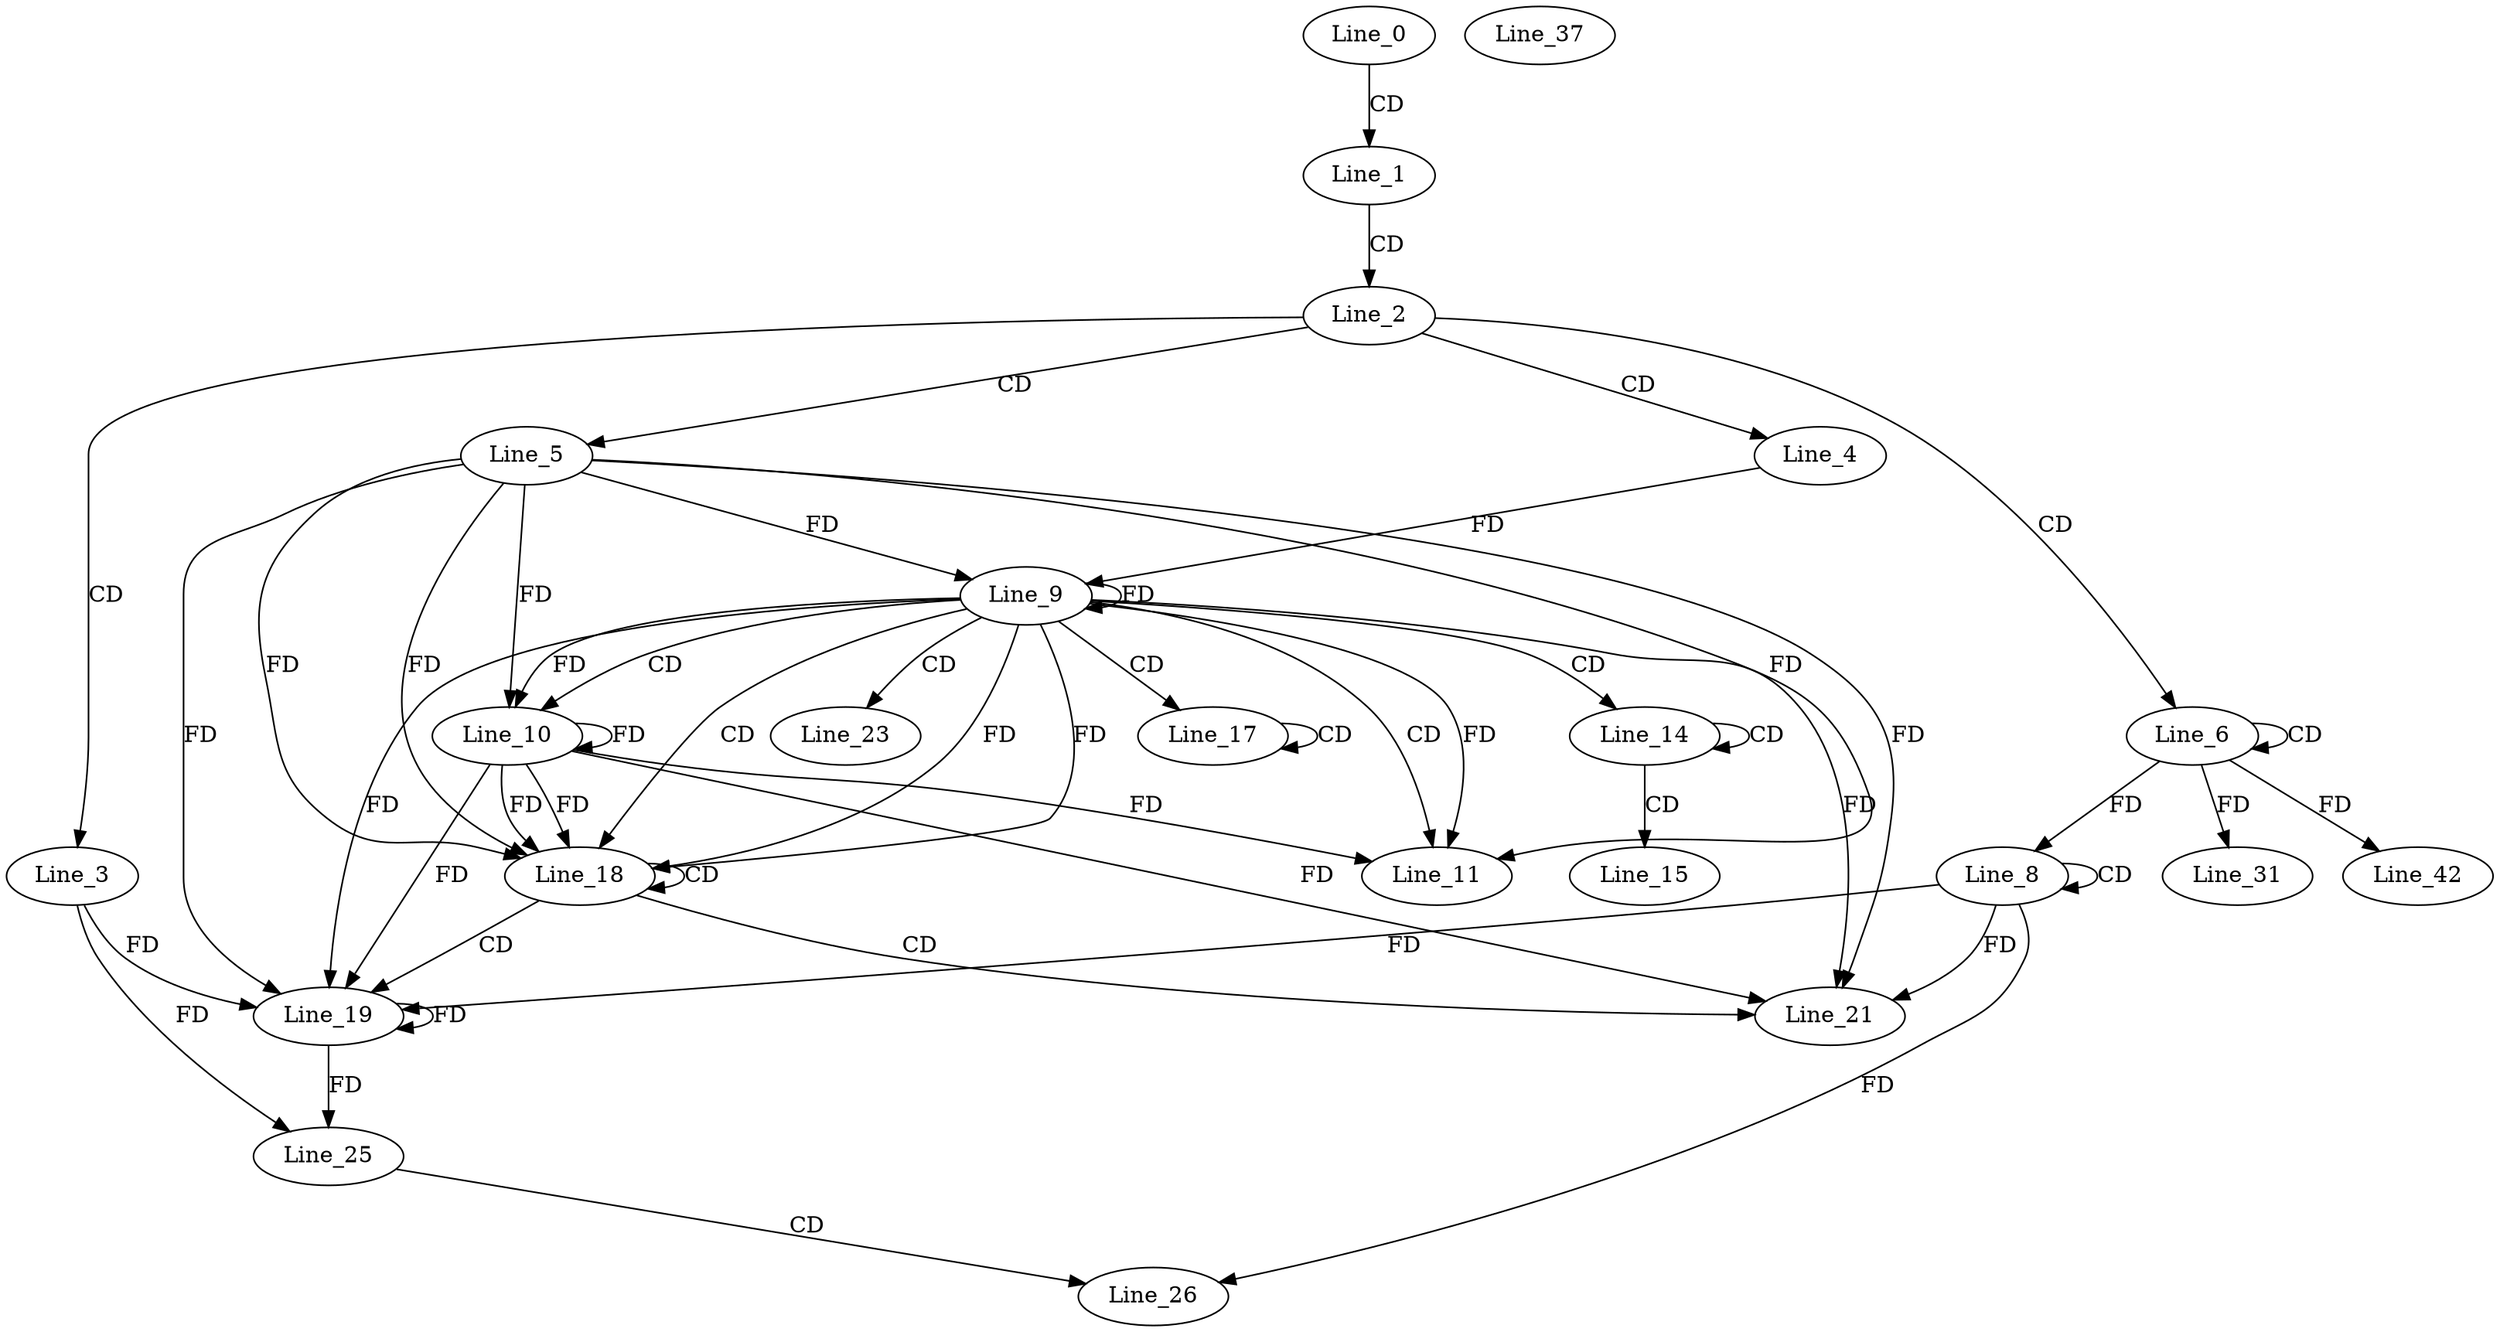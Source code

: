 digraph G {
  Line_0;
  Line_1;
  Line_2;
  Line_3;
  Line_4;
  Line_5;
  Line_6;
  Line_6;
  Line_8;
  Line_8;
  Line_9;
  Line_9;
  Line_9;
  Line_10;
  Line_10;
  Line_10;
  Line_11;
  Line_11;
  Line_11;
  Line_14;
  Line_14;
  Line_15;
  Line_17;
  Line_17;
  Line_18;
  Line_18;
  Line_19;
  Line_19;
  Line_21;
  Line_23;
  Line_25;
  Line_26;
  Line_31;
  Line_37;
  Line_42;
  Line_0 -> Line_1 [ label="CD" ];
  Line_1 -> Line_2 [ label="CD" ];
  Line_2 -> Line_3 [ label="CD" ];
  Line_2 -> Line_4 [ label="CD" ];
  Line_2 -> Line_5 [ label="CD" ];
  Line_2 -> Line_6 [ label="CD" ];
  Line_6 -> Line_6 [ label="CD" ];
  Line_8 -> Line_8 [ label="CD" ];
  Line_6 -> Line_8 [ label="FD" ];
  Line_9 -> Line_9 [ label="FD" ];
  Line_5 -> Line_9 [ label="FD" ];
  Line_4 -> Line_9 [ label="FD" ];
  Line_9 -> Line_10 [ label="CD" ];
  Line_9 -> Line_10 [ label="FD" ];
  Line_10 -> Line_10 [ label="FD" ];
  Line_5 -> Line_10 [ label="FD" ];
  Line_9 -> Line_11 [ label="CD" ];
  Line_9 -> Line_11 [ label="FD" ];
  Line_10 -> Line_11 [ label="FD" ];
  Line_5 -> Line_11 [ label="FD" ];
  Line_9 -> Line_14 [ label="CD" ];
  Line_14 -> Line_14 [ label="CD" ];
  Line_14 -> Line_15 [ label="CD" ];
  Line_9 -> Line_17 [ label="CD" ];
  Line_17 -> Line_17 [ label="CD" ];
  Line_9 -> Line_18 [ label="CD" ];
  Line_9 -> Line_18 [ label="FD" ];
  Line_10 -> Line_18 [ label="FD" ];
  Line_5 -> Line_18 [ label="FD" ];
  Line_18 -> Line_18 [ label="CD" ];
  Line_9 -> Line_18 [ label="FD" ];
  Line_10 -> Line_18 [ label="FD" ];
  Line_5 -> Line_18 [ label="FD" ];
  Line_18 -> Line_19 [ label="CD" ];
  Line_19 -> Line_19 [ label="FD" ];
  Line_3 -> Line_19 [ label="FD" ];
  Line_8 -> Line_19 [ label="FD" ];
  Line_9 -> Line_19 [ label="FD" ];
  Line_10 -> Line_19 [ label="FD" ];
  Line_5 -> Line_19 [ label="FD" ];
  Line_18 -> Line_21 [ label="CD" ];
  Line_8 -> Line_21 [ label="FD" ];
  Line_9 -> Line_21 [ label="FD" ];
  Line_10 -> Line_21 [ label="FD" ];
  Line_5 -> Line_21 [ label="FD" ];
  Line_9 -> Line_23 [ label="CD" ];
  Line_19 -> Line_25 [ label="FD" ];
  Line_3 -> Line_25 [ label="FD" ];
  Line_25 -> Line_26 [ label="CD" ];
  Line_8 -> Line_26 [ label="FD" ];
  Line_6 -> Line_31 [ label="FD" ];
  Line_6 -> Line_42 [ label="FD" ];
}
